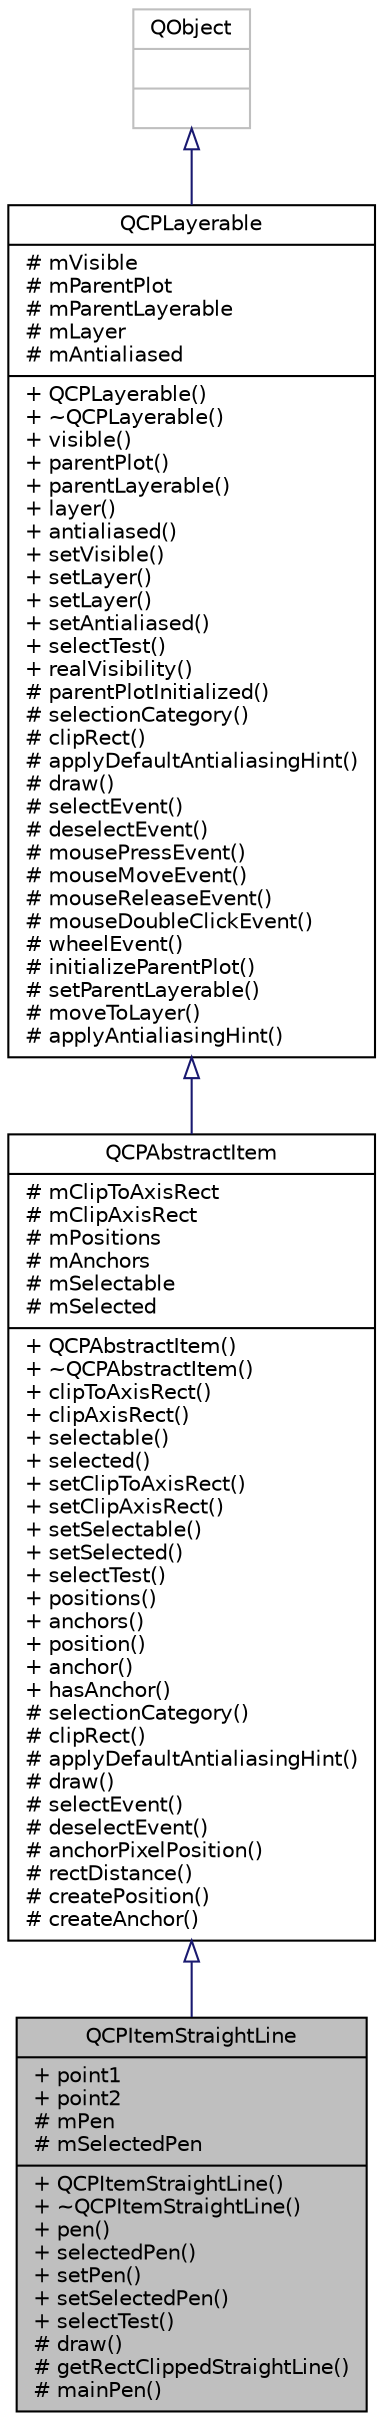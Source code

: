 digraph "QCPItemStraightLine"
{
  edge [fontname="Helvetica",fontsize="10",labelfontname="Helvetica",labelfontsize="10"];
  node [fontname="Helvetica",fontsize="10",shape=record];
  Node724 [label="{QCPItemStraightLine\n|+ point1\l+ point2\l# mPen\l# mSelectedPen\l|+ QCPItemStraightLine()\l+ ~QCPItemStraightLine()\l+ pen()\l+ selectedPen()\l+ setPen()\l+ setSelectedPen()\l+ selectTest()\l# draw()\l# getRectClippedStraightLine()\l# mainPen()\l}",height=0.2,width=0.4,color="black", fillcolor="grey75", style="filled", fontcolor="black"];
  Node725 -> Node724 [dir="back",color="midnightblue",fontsize="10",style="solid",arrowtail="onormal",fontname="Helvetica"];
  Node725 [label="{QCPAbstractItem\n|# mClipToAxisRect\l# mClipAxisRect\l# mPositions\l# mAnchors\l# mSelectable\l# mSelected\l|+ QCPAbstractItem()\l+ ~QCPAbstractItem()\l+ clipToAxisRect()\l+ clipAxisRect()\l+ selectable()\l+ selected()\l+ setClipToAxisRect()\l+ setClipAxisRect()\l+ setSelectable()\l+ setSelected()\l+ selectTest()\l+ positions()\l+ anchors()\l+ position()\l+ anchor()\l+ hasAnchor()\l# selectionCategory()\l# clipRect()\l# applyDefaultAntialiasingHint()\l# draw()\l# selectEvent()\l# deselectEvent()\l# anchorPixelPosition()\l# rectDistance()\l# createPosition()\l# createAnchor()\l}",height=0.2,width=0.4,color="black", fillcolor="white", style="filled",URL="$classQCPAbstractItem.html",tooltip="The abstract base class for all items in a plot. "];
  Node726 -> Node725 [dir="back",color="midnightblue",fontsize="10",style="solid",arrowtail="onormal",fontname="Helvetica"];
  Node726 [label="{QCPLayerable\n|# mVisible\l# mParentPlot\l# mParentLayerable\l# mLayer\l# mAntialiased\l|+ QCPLayerable()\l+ ~QCPLayerable()\l+ visible()\l+ parentPlot()\l+ parentLayerable()\l+ layer()\l+ antialiased()\l+ setVisible()\l+ setLayer()\l+ setLayer()\l+ setAntialiased()\l+ selectTest()\l+ realVisibility()\l# parentPlotInitialized()\l# selectionCategory()\l# clipRect()\l# applyDefaultAntialiasingHint()\l# draw()\l# selectEvent()\l# deselectEvent()\l# mousePressEvent()\l# mouseMoveEvent()\l# mouseReleaseEvent()\l# mouseDoubleClickEvent()\l# wheelEvent()\l# initializeParentPlot()\l# setParentLayerable()\l# moveToLayer()\l# applyAntialiasingHint()\l}",height=0.2,width=0.4,color="black", fillcolor="white", style="filled",URL="$classQCPLayerable.html",tooltip="Base class for all drawable objects. "];
  Node727 -> Node726 [dir="back",color="midnightblue",fontsize="10",style="solid",arrowtail="onormal",fontname="Helvetica"];
  Node727 [label="{QObject\n||}",height=0.2,width=0.4,color="grey75", fillcolor="white", style="filled"];
}
